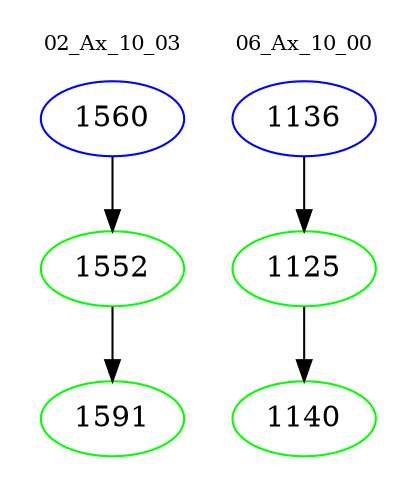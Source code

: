 digraph{
subgraph cluster_0 {
color = white
label = "02_Ax_10_03";
fontsize=10;
T0_1560 [label="1560", color="blue"]
T0_1560 -> T0_1552 [color="black"]
T0_1552 [label="1552", color="green"]
T0_1552 -> T0_1591 [color="black"]
T0_1591 [label="1591", color="green"]
}
subgraph cluster_1 {
color = white
label = "06_Ax_10_00";
fontsize=10;
T1_1136 [label="1136", color="blue"]
T1_1136 -> T1_1125 [color="black"]
T1_1125 [label="1125", color="green"]
T1_1125 -> T1_1140 [color="black"]
T1_1140 [label="1140", color="green"]
}
}
